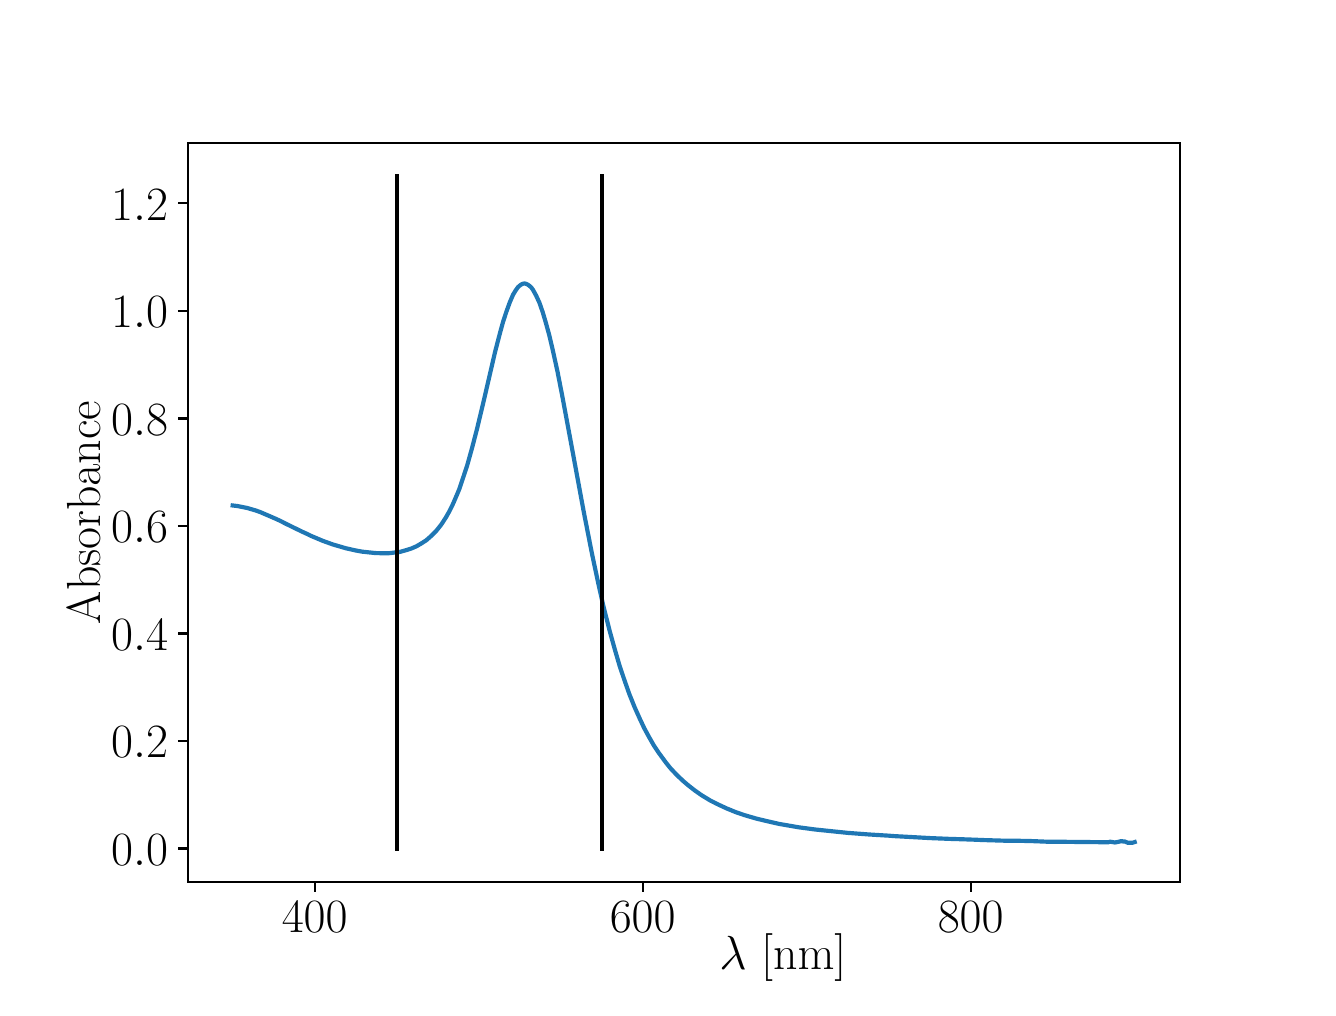 \begingroup%
\makeatletter%
\begin{pgfpicture}%
\pgfpathrectangle{\pgfpointorigin}{\pgfqpoint{6.4in}{4.8in}}%
\pgfusepath{use as bounding box, clip}%
\begin{pgfscope}%
\pgfsetbuttcap%
\pgfsetmiterjoin%
\definecolor{currentfill}{rgb}{1.0,1.0,1.0}%
\pgfsetfillcolor{currentfill}%
\pgfsetlinewidth{0.0pt}%
\definecolor{currentstroke}{rgb}{1.0,1.0,1.0}%
\pgfsetstrokecolor{currentstroke}%
\pgfsetdash{}{0pt}%
\pgfpathmoveto{\pgfqpoint{0.0in}{0.0in}}%
\pgfpathlineto{\pgfqpoint{6.4in}{0.0in}}%
\pgfpathlineto{\pgfqpoint{6.4in}{4.8in}}%
\pgfpathlineto{\pgfqpoint{0.0in}{4.8in}}%
\pgfpathclose%
\pgfusepath{fill}%
\end{pgfscope}%
\begin{pgfscope}%
\pgfsetbuttcap%
\pgfsetmiterjoin%
\definecolor{currentfill}{rgb}{1.0,1.0,1.0}%
\pgfsetfillcolor{currentfill}%
\pgfsetlinewidth{0.0pt}%
\definecolor{currentstroke}{rgb}{0.0,0.0,0.0}%
\pgfsetstrokecolor{currentstroke}%
\pgfsetstrokeopacity{0.0}%
\pgfsetdash{}{0pt}%
\pgfpathmoveto{\pgfqpoint{0.8in}{0.528in}}%
\pgfpathlineto{\pgfqpoint{5.76in}{0.528in}}%
\pgfpathlineto{\pgfqpoint{5.76in}{4.224in}}%
\pgfpathlineto{\pgfqpoint{0.8in}{4.224in}}%
\pgfpathclose%
\pgfusepath{fill}%
\end{pgfscope}%
\begin{pgfscope}%
\pgfsetbuttcap%
\pgfsetroundjoin%
\definecolor{currentfill}{rgb}{0.0,0.0,0.0}%
\pgfsetfillcolor{currentfill}%
\pgfsetlinewidth{0.803pt}%
\definecolor{currentstroke}{rgb}{0.0,0.0,0.0}%
\pgfsetstrokecolor{currentstroke}%
\pgfsetdash{}{0pt}%
\pgfsys@defobject{currentmarker}{\pgfqpoint{0.0in}{-0.049in}}{\pgfqpoint{0.0in}{0.0in}}{%
\pgfpathmoveto{\pgfqpoint{0.0in}{0.0in}}%
\pgfpathlineto{\pgfqpoint{0.0in}{-0.049in}}%
\pgfusepath{stroke,fill}%
}%
\begin{pgfscope}%
\pgfsys@transformshift{1.435in}{0.528in}%
\pgfsys@useobject{currentmarker}{}%
\end{pgfscope}%
\end{pgfscope}%
\begin{pgfscope}%
\definecolor{textcolor}{rgb}{0.0,0.0,0.0}%
\pgfsetstrokecolor{textcolor}%
\pgfsetfillcolor{textcolor}%
\pgftext[x=1.435in,y=0.431in,,top]{\color{textcolor}\rmfamily\fontsize{17.28}{20.736}\selectfont \(\displaystyle 400\)}%
\end{pgfscope}%
\begin{pgfscope}%
\pgfsetbuttcap%
\pgfsetroundjoin%
\definecolor{currentfill}{rgb}{0.0,0.0,0.0}%
\pgfsetfillcolor{currentfill}%
\pgfsetlinewidth{0.803pt}%
\definecolor{currentstroke}{rgb}{0.0,0.0,0.0}%
\pgfsetstrokecolor{currentstroke}%
\pgfsetdash{}{0pt}%
\pgfsys@defobject{currentmarker}{\pgfqpoint{0.0in}{-0.049in}}{\pgfqpoint{0.0in}{0.0in}}{%
\pgfpathmoveto{\pgfqpoint{0.0in}{0.0in}}%
\pgfpathlineto{\pgfqpoint{0.0in}{-0.049in}}%
\pgfusepath{stroke,fill}%
}%
\begin{pgfscope}%
\pgfsys@transformshift{3.075in}{0.528in}%
\pgfsys@useobject{currentmarker}{}%
\end{pgfscope}%
\end{pgfscope}%
\begin{pgfscope}%
\definecolor{textcolor}{rgb}{0.0,0.0,0.0}%
\pgfsetstrokecolor{textcolor}%
\pgfsetfillcolor{textcolor}%
\pgftext[x=3.075in,y=0.431in,,top]{\color{textcolor}\rmfamily\fontsize{17.28}{20.736}\selectfont \(\displaystyle 600\)}%
\end{pgfscope}%
\begin{pgfscope}%
\pgfsetbuttcap%
\pgfsetroundjoin%
\definecolor{currentfill}{rgb}{0.0,0.0,0.0}%
\pgfsetfillcolor{currentfill}%
\pgfsetlinewidth{0.803pt}%
\definecolor{currentstroke}{rgb}{0.0,0.0,0.0}%
\pgfsetstrokecolor{currentstroke}%
\pgfsetdash{}{0pt}%
\pgfsys@defobject{currentmarker}{\pgfqpoint{0.0in}{-0.049in}}{\pgfqpoint{0.0in}{0.0in}}{%
\pgfpathmoveto{\pgfqpoint{0.0in}{0.0in}}%
\pgfpathlineto{\pgfqpoint{0.0in}{-0.049in}}%
\pgfusepath{stroke,fill}%
}%
\begin{pgfscope}%
\pgfsys@transformshift{4.715in}{0.528in}%
\pgfsys@useobject{currentmarker}{}%
\end{pgfscope}%
\end{pgfscope}%
\begin{pgfscope}%
\definecolor{textcolor}{rgb}{0.0,0.0,0.0}%
\pgfsetstrokecolor{textcolor}%
\pgfsetfillcolor{textcolor}%
\pgftext[x=4.715in,y=0.431in,,top]{\color{textcolor}\rmfamily\fontsize{17.28}{20.736}\selectfont \(\displaystyle 800\)}%
\end{pgfscope}%
\begin{pgfscope}%
\definecolor{textcolor}{rgb}{0.0,0.0,0.0}%
\pgfsetstrokecolor{textcolor}%
\pgfsetfillcolor{textcolor}%
\pgftext[x=3.776in,y=0.269in,,top]{\color{textcolor}\rmfamily\fontsize{17.28}{20.736}\selectfont \(\displaystyle \lambda\) [nm]}%
\end{pgfscope}%
\begin{pgfscope}%
\pgfsetbuttcap%
\pgfsetroundjoin%
\definecolor{currentfill}{rgb}{0.0,0.0,0.0}%
\pgfsetfillcolor{currentfill}%
\pgfsetlinewidth{0.803pt}%
\definecolor{currentstroke}{rgb}{0.0,0.0,0.0}%
\pgfsetstrokecolor{currentstroke}%
\pgfsetdash{}{0pt}%
\pgfsys@defobject{currentmarker}{\pgfqpoint{-0.049in}{0.0in}}{\pgfqpoint{0.0in}{0.0in}}{%
\pgfpathmoveto{\pgfqpoint{0.0in}{0.0in}}%
\pgfpathlineto{\pgfqpoint{-0.049in}{0.0in}}%
\pgfusepath{stroke,fill}%
}%
\begin{pgfscope}%
\pgfsys@transformshift{0.8in}{0.696in}%
\pgfsys@useobject{currentmarker}{}%
\end{pgfscope}%
\end{pgfscope}%
\begin{pgfscope}%
\definecolor{textcolor}{rgb}{0.0,0.0,0.0}%
\pgfsetstrokecolor{textcolor}%
\pgfsetfillcolor{textcolor}%
\pgftext[x=0.417in,y=0.613in,left,base]{\color{textcolor}\rmfamily\fontsize{17.28}{20.736}\selectfont \(\displaystyle 0.0\)}%
\end{pgfscope}%
\begin{pgfscope}%
\pgfsetbuttcap%
\pgfsetroundjoin%
\definecolor{currentfill}{rgb}{0.0,0.0,0.0}%
\pgfsetfillcolor{currentfill}%
\pgfsetlinewidth{0.803pt}%
\definecolor{currentstroke}{rgb}{0.0,0.0,0.0}%
\pgfsetstrokecolor{currentstroke}%
\pgfsetdash{}{0pt}%
\pgfsys@defobject{currentmarker}{\pgfqpoint{-0.049in}{0.0in}}{\pgfqpoint{0.0in}{0.0in}}{%
\pgfpathmoveto{\pgfqpoint{0.0in}{0.0in}}%
\pgfpathlineto{\pgfqpoint{-0.049in}{0.0in}}%
\pgfusepath{stroke,fill}%
}%
\begin{pgfscope}%
\pgfsys@transformshift{0.8in}{1.234in}%
\pgfsys@useobject{currentmarker}{}%
\end{pgfscope}%
\end{pgfscope}%
\begin{pgfscope}%
\definecolor{textcolor}{rgb}{0.0,0.0,0.0}%
\pgfsetstrokecolor{textcolor}%
\pgfsetfillcolor{textcolor}%
\pgftext[x=0.417in,y=1.15in,left,base]{\color{textcolor}\rmfamily\fontsize{17.28}{20.736}\selectfont \(\displaystyle 0.2\)}%
\end{pgfscope}%
\begin{pgfscope}%
\pgfsetbuttcap%
\pgfsetroundjoin%
\definecolor{currentfill}{rgb}{0.0,0.0,0.0}%
\pgfsetfillcolor{currentfill}%
\pgfsetlinewidth{0.803pt}%
\definecolor{currentstroke}{rgb}{0.0,0.0,0.0}%
\pgfsetstrokecolor{currentstroke}%
\pgfsetdash{}{0pt}%
\pgfsys@defobject{currentmarker}{\pgfqpoint{-0.049in}{0.0in}}{\pgfqpoint{0.0in}{0.0in}}{%
\pgfpathmoveto{\pgfqpoint{0.0in}{0.0in}}%
\pgfpathlineto{\pgfqpoint{-0.049in}{0.0in}}%
\pgfusepath{stroke,fill}%
}%
\begin{pgfscope}%
\pgfsys@transformshift{0.8in}{1.771in}%
\pgfsys@useobject{currentmarker}{}%
\end{pgfscope}%
\end{pgfscope}%
\begin{pgfscope}%
\definecolor{textcolor}{rgb}{0.0,0.0,0.0}%
\pgfsetstrokecolor{textcolor}%
\pgfsetfillcolor{textcolor}%
\pgftext[x=0.417in,y=1.688in,left,base]{\color{textcolor}\rmfamily\fontsize{17.28}{20.736}\selectfont \(\displaystyle 0.4\)}%
\end{pgfscope}%
\begin{pgfscope}%
\pgfsetbuttcap%
\pgfsetroundjoin%
\definecolor{currentfill}{rgb}{0.0,0.0,0.0}%
\pgfsetfillcolor{currentfill}%
\pgfsetlinewidth{0.803pt}%
\definecolor{currentstroke}{rgb}{0.0,0.0,0.0}%
\pgfsetstrokecolor{currentstroke}%
\pgfsetdash{}{0pt}%
\pgfsys@defobject{currentmarker}{\pgfqpoint{-0.049in}{0.0in}}{\pgfqpoint{0.0in}{0.0in}}{%
\pgfpathmoveto{\pgfqpoint{0.0in}{0.0in}}%
\pgfpathlineto{\pgfqpoint{-0.049in}{0.0in}}%
\pgfusepath{stroke,fill}%
}%
\begin{pgfscope}%
\pgfsys@transformshift{0.8in}{2.309in}%
\pgfsys@useobject{currentmarker}{}%
\end{pgfscope}%
\end{pgfscope}%
\begin{pgfscope}%
\definecolor{textcolor}{rgb}{0.0,0.0,0.0}%
\pgfsetstrokecolor{textcolor}%
\pgfsetfillcolor{textcolor}%
\pgftext[x=0.417in,y=2.225in,left,base]{\color{textcolor}\rmfamily\fontsize{17.28}{20.736}\selectfont \(\displaystyle 0.6\)}%
\end{pgfscope}%
\begin{pgfscope}%
\pgfsetbuttcap%
\pgfsetroundjoin%
\definecolor{currentfill}{rgb}{0.0,0.0,0.0}%
\pgfsetfillcolor{currentfill}%
\pgfsetlinewidth{0.803pt}%
\definecolor{currentstroke}{rgb}{0.0,0.0,0.0}%
\pgfsetstrokecolor{currentstroke}%
\pgfsetdash{}{0pt}%
\pgfsys@defobject{currentmarker}{\pgfqpoint{-0.049in}{0.0in}}{\pgfqpoint{0.0in}{0.0in}}{%
\pgfpathmoveto{\pgfqpoint{0.0in}{0.0in}}%
\pgfpathlineto{\pgfqpoint{-0.049in}{0.0in}}%
\pgfusepath{stroke,fill}%
}%
\begin{pgfscope}%
\pgfsys@transformshift{0.8in}{2.846in}%
\pgfsys@useobject{currentmarker}{}%
\end{pgfscope}%
\end{pgfscope}%
\begin{pgfscope}%
\definecolor{textcolor}{rgb}{0.0,0.0,0.0}%
\pgfsetstrokecolor{textcolor}%
\pgfsetfillcolor{textcolor}%
\pgftext[x=0.417in,y=2.763in,left,base]{\color{textcolor}\rmfamily\fontsize{17.28}{20.736}\selectfont \(\displaystyle 0.8\)}%
\end{pgfscope}%
\begin{pgfscope}%
\pgfsetbuttcap%
\pgfsetroundjoin%
\definecolor{currentfill}{rgb}{0.0,0.0,0.0}%
\pgfsetfillcolor{currentfill}%
\pgfsetlinewidth{0.803pt}%
\definecolor{currentstroke}{rgb}{0.0,0.0,0.0}%
\pgfsetstrokecolor{currentstroke}%
\pgfsetdash{}{0pt}%
\pgfsys@defobject{currentmarker}{\pgfqpoint{-0.049in}{0.0in}}{\pgfqpoint{0.0in}{0.0in}}{%
\pgfpathmoveto{\pgfqpoint{0.0in}{0.0in}}%
\pgfpathlineto{\pgfqpoint{-0.049in}{0.0in}}%
\pgfusepath{stroke,fill}%
}%
\begin{pgfscope}%
\pgfsys@transformshift{0.8in}{3.384in}%
\pgfsys@useobject{currentmarker}{}%
\end{pgfscope}%
\end{pgfscope}%
\begin{pgfscope}%
\definecolor{textcolor}{rgb}{0.0,0.0,0.0}%
\pgfsetstrokecolor{textcolor}%
\pgfsetfillcolor{textcolor}%
\pgftext[x=0.417in,y=3.301in,left,base]{\color{textcolor}\rmfamily\fontsize{17.28}{20.736}\selectfont \(\displaystyle 1.0\)}%
\end{pgfscope}%
\begin{pgfscope}%
\pgfsetbuttcap%
\pgfsetroundjoin%
\definecolor{currentfill}{rgb}{0.0,0.0,0.0}%
\pgfsetfillcolor{currentfill}%
\pgfsetlinewidth{0.803pt}%
\definecolor{currentstroke}{rgb}{0.0,0.0,0.0}%
\pgfsetstrokecolor{currentstroke}%
\pgfsetdash{}{0pt}%
\pgfsys@defobject{currentmarker}{\pgfqpoint{-0.049in}{0.0in}}{\pgfqpoint{0.0in}{0.0in}}{%
\pgfpathmoveto{\pgfqpoint{0.0in}{0.0in}}%
\pgfpathlineto{\pgfqpoint{-0.049in}{0.0in}}%
\pgfusepath{stroke,fill}%
}%
\begin{pgfscope}%
\pgfsys@transformshift{0.8in}{3.922in}%
\pgfsys@useobject{currentmarker}{}%
\end{pgfscope}%
\end{pgfscope}%
\begin{pgfscope}%
\definecolor{textcolor}{rgb}{0.0,0.0,0.0}%
\pgfsetstrokecolor{textcolor}%
\pgfsetfillcolor{textcolor}%
\pgftext[x=0.417in,y=3.838in,left,base]{\color{textcolor}\rmfamily\fontsize{17.28}{20.736}\selectfont \(\displaystyle 1.2\)}%
\end{pgfscope}%
\begin{pgfscope}%
\definecolor{textcolor}{rgb}{0.0,0.0,0.0}%
\pgfsetstrokecolor{textcolor}%
\pgfsetfillcolor{textcolor}%
\pgftext[x=0.362in,y=2.376in,,bottom,rotate=90.0]{\color{textcolor}\rmfamily\fontsize{17.28}{20.736}\selectfont Absorbance}%
\end{pgfscope}%
\begin{pgfscope}%
\pgfpathrectangle{\pgfqpoint{0.8in}{0.528in}}{\pgfqpoint{4.96in}{3.696in}}%
\pgfusepath{clip}%
\pgfsetrectcap%
\pgfsetroundjoin%
\pgfsetlinewidth{1.506pt}%
\definecolor{currentstroke}{rgb}{0.122,0.467,0.706}%
\pgfsetstrokecolor{currentstroke}%
\pgfsetdash{}{0pt}%
\pgfpathmoveto{\pgfqpoint{1.025in}{2.411in}}%
\pgfpathlineto{\pgfqpoint{1.05in}{2.408in}}%
\pgfpathlineto{\pgfqpoint{1.099in}{2.398in}}%
\pgfpathlineto{\pgfqpoint{1.116in}{2.393in}}%
\pgfpathlineto{\pgfqpoint{1.14in}{2.386in}}%
\pgfpathlineto{\pgfqpoint{1.165in}{2.377in}}%
\pgfpathlineto{\pgfqpoint{1.239in}{2.345in}}%
\pgfpathlineto{\pgfqpoint{1.263in}{2.334in}}%
\pgfpathlineto{\pgfqpoint{1.288in}{2.321in}}%
\pgfpathlineto{\pgfqpoint{1.37in}{2.281in}}%
\pgfpathlineto{\pgfqpoint{1.394in}{2.27in}}%
\pgfpathlineto{\pgfqpoint{1.419in}{2.258in}}%
\pgfpathlineto{\pgfqpoint{1.476in}{2.234in}}%
\pgfpathlineto{\pgfqpoint{1.526in}{2.216in}}%
\pgfpathlineto{\pgfqpoint{1.591in}{2.197in}}%
\pgfpathlineto{\pgfqpoint{1.64in}{2.186in}}%
\pgfpathlineto{\pgfqpoint{1.673in}{2.18in}}%
\pgfpathlineto{\pgfqpoint{1.739in}{2.173in}}%
\pgfpathlineto{\pgfqpoint{1.78in}{2.172in}}%
\pgfpathlineto{\pgfqpoint{1.804in}{2.172in}}%
\pgfpathlineto{\pgfqpoint{1.837in}{2.176in}}%
\pgfpathlineto{\pgfqpoint{1.862in}{2.179in}}%
\pgfpathlineto{\pgfqpoint{1.894in}{2.188in}}%
\pgfpathlineto{\pgfqpoint{1.919in}{2.196in}}%
\pgfpathlineto{\pgfqpoint{1.944in}{2.207in}}%
\pgfpathlineto{\pgfqpoint{1.968in}{2.221in}}%
\pgfpathlineto{\pgfqpoint{1.993in}{2.237in}}%
\pgfpathlineto{\pgfqpoint{2.017in}{2.258in}}%
\pgfpathlineto{\pgfqpoint{2.042in}{2.283in}}%
\pgfpathlineto{\pgfqpoint{2.067in}{2.314in}}%
\pgfpathlineto{\pgfqpoint{2.091in}{2.351in}}%
\pgfpathlineto{\pgfqpoint{2.108in}{2.381in}}%
\pgfpathlineto{\pgfqpoint{2.124in}{2.413in}}%
\pgfpathlineto{\pgfqpoint{2.14in}{2.45in}}%
\pgfpathlineto{\pgfqpoint{2.157in}{2.49in}}%
\pgfpathlineto{\pgfqpoint{2.181in}{2.561in}}%
\pgfpathlineto{\pgfqpoint{2.198in}{2.613in}}%
\pgfpathlineto{\pgfqpoint{2.222in}{2.699in}}%
\pgfpathlineto{\pgfqpoint{2.247in}{2.795in}}%
\pgfpathlineto{\pgfqpoint{2.28in}{2.933in}}%
\pgfpathlineto{\pgfqpoint{2.337in}{3.179in}}%
\pgfpathlineto{\pgfqpoint{2.362in}{3.275in}}%
\pgfpathlineto{\pgfqpoint{2.378in}{3.333in}}%
\pgfpathlineto{\pgfqpoint{2.395in}{3.384in}}%
\pgfpathlineto{\pgfqpoint{2.411in}{3.428in}}%
\pgfpathlineto{\pgfqpoint{2.427in}{3.465in}}%
\pgfpathlineto{\pgfqpoint{2.436in}{3.48in}}%
\pgfpathlineto{\pgfqpoint{2.444in}{3.492in}}%
\pgfpathlineto{\pgfqpoint{2.452in}{3.503in}}%
\pgfpathlineto{\pgfqpoint{2.46in}{3.51in}}%
\pgfpathlineto{\pgfqpoint{2.468in}{3.516in}}%
\pgfpathlineto{\pgfqpoint{2.477in}{3.52in}}%
\pgfpathlineto{\pgfqpoint{2.485in}{3.521in}}%
\pgfpathlineto{\pgfqpoint{2.493in}{3.519in}}%
\pgfpathlineto{\pgfqpoint{2.501in}{3.515in}}%
\pgfpathlineto{\pgfqpoint{2.509in}{3.509in}}%
\pgfpathlineto{\pgfqpoint{2.518in}{3.501in}}%
\pgfpathlineto{\pgfqpoint{2.526in}{3.49in}}%
\pgfpathlineto{\pgfqpoint{2.542in}{3.461in}}%
\pgfpathlineto{\pgfqpoint{2.559in}{3.424in}}%
\pgfpathlineto{\pgfqpoint{2.575in}{3.378in}}%
\pgfpathlineto{\pgfqpoint{2.591in}{3.324in}}%
\pgfpathlineto{\pgfqpoint{2.608in}{3.262in}}%
\pgfpathlineto{\pgfqpoint{2.624in}{3.194in}}%
\pgfpathlineto{\pgfqpoint{2.649in}{3.081in}}%
\pgfpathlineto{\pgfqpoint{2.673in}{2.958in}}%
\pgfpathlineto{\pgfqpoint{2.714in}{2.738in}}%
\pgfpathlineto{\pgfqpoint{2.78in}{2.381in}}%
\pgfpathlineto{\pgfqpoint{2.821in}{2.172in}}%
\pgfpathlineto{\pgfqpoint{2.854in}{2.017in}}%
\pgfpathlineto{\pgfqpoint{2.878in}{1.91in}}%
\pgfpathlineto{\pgfqpoint{2.911in}{1.78in}}%
\pgfpathlineto{\pgfqpoint{2.936in}{1.69in}}%
\pgfpathlineto{\pgfqpoint{2.96in}{1.608in}}%
\pgfpathlineto{\pgfqpoint{2.985in}{1.534in}}%
\pgfpathlineto{\pgfqpoint{3.009in}{1.466in}}%
\pgfpathlineto{\pgfqpoint{3.034in}{1.404in}}%
\pgfpathlineto{\pgfqpoint{3.059in}{1.348in}}%
\pgfpathlineto{\pgfqpoint{3.083in}{1.297in}}%
\pgfpathlineto{\pgfqpoint{3.108in}{1.251in}}%
\pgfpathlineto{\pgfqpoint{3.132in}{1.209in}}%
\pgfpathlineto{\pgfqpoint{3.157in}{1.172in}}%
\pgfpathlineto{\pgfqpoint{3.19in}{1.127in}}%
\pgfpathlineto{\pgfqpoint{3.214in}{1.097in}}%
\pgfpathlineto{\pgfqpoint{3.247in}{1.062in}}%
\pgfpathlineto{\pgfqpoint{3.28in}{1.031in}}%
\pgfpathlineto{\pgfqpoint{3.305in}{1.01in}}%
\pgfpathlineto{\pgfqpoint{3.337in}{0.985in}}%
\pgfpathlineto{\pgfqpoint{3.37in}{0.962in}}%
\pgfpathlineto{\pgfqpoint{3.411in}{0.937in}}%
\pgfpathlineto{\pgfqpoint{3.444in}{0.92in}}%
\pgfpathlineto{\pgfqpoint{3.493in}{0.897in}}%
\pgfpathlineto{\pgfqpoint{3.542in}{0.877in}}%
\pgfpathlineto{\pgfqpoint{3.583in}{0.863in}}%
\pgfpathlineto{\pgfqpoint{3.641in}{0.846in}}%
\pgfpathlineto{\pgfqpoint{3.682in}{0.836in}}%
\pgfpathlineto{\pgfqpoint{3.756in}{0.819in}}%
\pgfpathlineto{\pgfqpoint{3.854in}{0.802in}}%
\pgfpathlineto{\pgfqpoint{3.936in}{0.791in}}%
\pgfpathlineto{\pgfqpoint{4.1in}{0.774in}}%
\pgfpathlineto{\pgfqpoint{4.206in}{0.766in}}%
\pgfpathlineto{\pgfqpoint{4.305in}{0.76in}}%
\pgfpathlineto{\pgfqpoint{4.329in}{0.758in}}%
\pgfpathlineto{\pgfqpoint{4.403in}{0.754in}}%
\pgfpathlineto{\pgfqpoint{4.51in}{0.748in}}%
\pgfpathlineto{\pgfqpoint{4.608in}{0.744in}}%
\pgfpathlineto{\pgfqpoint{4.674in}{0.742in}}%
\pgfpathlineto{\pgfqpoint{4.731in}{0.74in}}%
\pgfpathlineto{\pgfqpoint{4.78in}{0.738in}}%
\pgfpathlineto{\pgfqpoint{4.846in}{0.736in}}%
\pgfpathlineto{\pgfqpoint{4.879in}{0.735in}}%
\pgfpathlineto{\pgfqpoint{4.895in}{0.735in}}%
\pgfpathlineto{\pgfqpoint{4.928in}{0.735in}}%
\pgfpathlineto{\pgfqpoint{5.018in}{0.733in}}%
\pgfpathlineto{\pgfqpoint{5.043in}{0.732in}}%
\pgfpathlineto{\pgfqpoint{5.092in}{0.73in}}%
\pgfpathlineto{\pgfqpoint{5.116in}{0.73in}}%
\pgfpathlineto{\pgfqpoint{5.403in}{0.727in}}%
\pgfpathlineto{\pgfqpoint{5.412in}{0.73in}}%
\pgfpathlineto{\pgfqpoint{5.436in}{0.726in}}%
\pgfpathlineto{\pgfqpoint{5.453in}{0.729in}}%
\pgfpathlineto{\pgfqpoint{5.469in}{0.733in}}%
\pgfpathlineto{\pgfqpoint{5.477in}{0.731in}}%
\pgfpathlineto{\pgfqpoint{5.485in}{0.731in}}%
\pgfpathlineto{\pgfqpoint{5.502in}{0.724in}}%
\pgfpathlineto{\pgfqpoint{5.51in}{0.725in}}%
\pgfpathlineto{\pgfqpoint{5.526in}{0.725in}}%
\pgfpathlineto{\pgfqpoint{5.535in}{0.728in}}%
\pgfpathlineto{\pgfqpoint{5.535in}{0.728in}}%
\pgfusepath{stroke}%
\end{pgfscope}%
\begin{pgfscope}%
\pgfpathrectangle{\pgfqpoint{0.8in}{0.528in}}{\pgfqpoint{4.96in}{3.696in}}%
\pgfusepath{clip}%
\pgfsetrectcap%
\pgfsetroundjoin%
\pgfsetlinewidth{1.506pt}%
\definecolor{currentstroke}{rgb}{0.0,0.0,0.0}%
\pgfsetstrokecolor{currentstroke}%
\pgfsetdash{}{0pt}%
\pgfpathmoveto{\pgfqpoint{1.845in}{0.696in}}%
\pgfpathlineto{\pgfqpoint{1.845in}{4.056in}}%
\pgfusepath{stroke}%
\end{pgfscope}%
\begin{pgfscope}%
\pgfpathrectangle{\pgfqpoint{0.8in}{0.528in}}{\pgfqpoint{4.96in}{3.696in}}%
\pgfusepath{clip}%
\pgfsetrectcap%
\pgfsetroundjoin%
\pgfsetlinewidth{1.506pt}%
\definecolor{currentstroke}{rgb}{0.0,0.0,0.0}%
\pgfsetstrokecolor{currentstroke}%
\pgfsetdash{}{0pt}%
\pgfpathmoveto{\pgfqpoint{2.87in}{0.696in}}%
\pgfpathlineto{\pgfqpoint{2.87in}{4.056in}}%
\pgfusepath{stroke}%
\end{pgfscope}%
\begin{pgfscope}%
\pgfsetrectcap%
\pgfsetmiterjoin%
\pgfsetlinewidth{0.803pt}%
\definecolor{currentstroke}{rgb}{0.0,0.0,0.0}%
\pgfsetstrokecolor{currentstroke}%
\pgfsetdash{}{0pt}%
\pgfpathmoveto{\pgfqpoint{0.8in}{0.528in}}%
\pgfpathlineto{\pgfqpoint{0.8in}{4.224in}}%
\pgfusepath{stroke}%
\end{pgfscope}%
\begin{pgfscope}%
\pgfsetrectcap%
\pgfsetmiterjoin%
\pgfsetlinewidth{0.803pt}%
\definecolor{currentstroke}{rgb}{0.0,0.0,0.0}%
\pgfsetstrokecolor{currentstroke}%
\pgfsetdash{}{0pt}%
\pgfpathmoveto{\pgfqpoint{5.76in}{0.528in}}%
\pgfpathlineto{\pgfqpoint{5.76in}{4.224in}}%
\pgfusepath{stroke}%
\end{pgfscope}%
\begin{pgfscope}%
\pgfsetrectcap%
\pgfsetmiterjoin%
\pgfsetlinewidth{0.803pt}%
\definecolor{currentstroke}{rgb}{0.0,0.0,0.0}%
\pgfsetstrokecolor{currentstroke}%
\pgfsetdash{}{0pt}%
\pgfpathmoveto{\pgfqpoint{0.8in}{0.528in}}%
\pgfpathlineto{\pgfqpoint{5.76in}{0.528in}}%
\pgfusepath{stroke}%
\end{pgfscope}%
\begin{pgfscope}%
\pgfsetrectcap%
\pgfsetmiterjoin%
\pgfsetlinewidth{0.803pt}%
\definecolor{currentstroke}{rgb}{0.0,0.0,0.0}%
\pgfsetstrokecolor{currentstroke}%
\pgfsetdash{}{0pt}%
\pgfpathmoveto{\pgfqpoint{0.8in}{4.224in}}%
\pgfpathlineto{\pgfqpoint{5.76in}{4.224in}}%
\pgfusepath{stroke}%
\end{pgfscope}%
\end{pgfpicture}%
\makeatother%
\endgroup%
